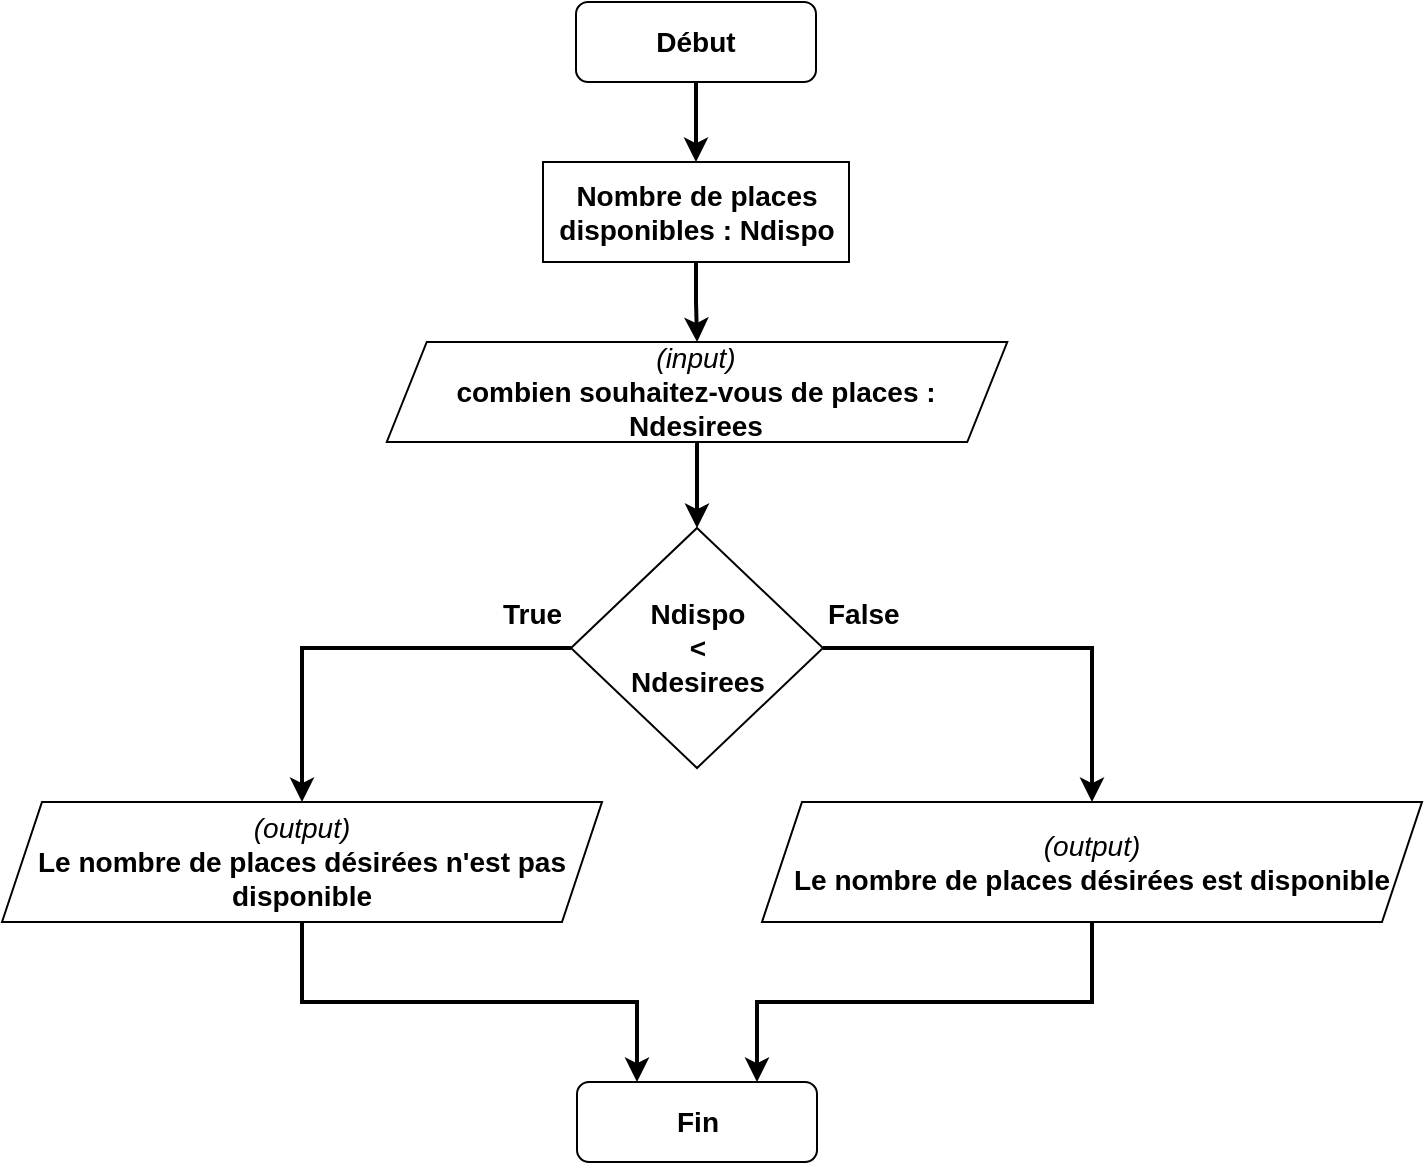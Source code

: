 <mxfile version="20.3.0" type="device"><diagram id="IQywSqLfk_anMpR1n5Oq" name="Page-1"><mxGraphModel dx="1102" dy="685" grid="1" gridSize="10" guides="1" tooltips="1" connect="1" arrows="1" fold="1" page="1" pageScale="1" pageWidth="827" pageHeight="1169" math="0" shadow="0"><root><mxCell id="0"/><mxCell id="1" parent="0"/><mxCell id="5lUSJjJ9V5MdZ7MCH3w7-1" style="edgeStyle=orthogonalEdgeStyle;rounded=0;orthogonalLoop=1;jettySize=auto;html=1;exitX=0;exitY=0.5;exitDx=0;exitDy=0;entryX=0.5;entryY=0;entryDx=0;entryDy=0;strokeWidth=2;fontSize=14;" edge="1" parent="1" source="5lUSJjJ9V5MdZ7MCH3w7-3" target="5lUSJjJ9V5MdZ7MCH3w7-11"><mxGeometry relative="1" as="geometry"/></mxCell><mxCell id="5lUSJjJ9V5MdZ7MCH3w7-18" style="edgeStyle=orthogonalEdgeStyle;rounded=0;orthogonalLoop=1;jettySize=auto;html=1;exitX=1;exitY=0.5;exitDx=0;exitDy=0;strokeWidth=2;fontSize=14;" edge="1" parent="1" source="5lUSJjJ9V5MdZ7MCH3w7-3" target="5lUSJjJ9V5MdZ7MCH3w7-13"><mxGeometry relative="1" as="geometry"/></mxCell><mxCell id="5lUSJjJ9V5MdZ7MCH3w7-3" value="&lt;b&gt;&lt;font style=&quot;font-size: 14px;&quot;&gt;Ndispo &lt;br&gt;&amp;lt; &lt;br&gt;Ndesirees&lt;/font&gt;&lt;/b&gt;" style="rhombus;whiteSpace=wrap;html=1;" vertex="1" parent="1"><mxGeometry x="374.5" y="283" width="126" height="120" as="geometry"/></mxCell><mxCell id="5lUSJjJ9V5MdZ7MCH3w7-4" value="True" style="text;strokeColor=none;fillColor=none;align=left;verticalAlign=middle;spacingLeft=4;spacingRight=4;overflow=hidden;points=[[0,0.5],[1,0.5]];portConstraint=eastwest;rotatable=0;fontSize=14;fontStyle=1" vertex="1" parent="1"><mxGeometry x="334.5" y="310" width="40" height="30" as="geometry"/></mxCell><mxCell id="5lUSJjJ9V5MdZ7MCH3w7-5" value="False" style="text;strokeColor=none;fillColor=none;align=left;verticalAlign=middle;spacingLeft=4;spacingRight=4;overflow=hidden;points=[[0,0.5],[1,0.5]];portConstraint=eastwest;rotatable=0;fontSize=14;fontStyle=1" vertex="1" parent="1"><mxGeometry x="497" y="310" width="50" height="30" as="geometry"/></mxCell><mxCell id="5lUSJjJ9V5MdZ7MCH3w7-16" style="edgeStyle=orthogonalEdgeStyle;rounded=0;orthogonalLoop=1;jettySize=auto;html=1;exitX=0.5;exitY=1;exitDx=0;exitDy=0;entryX=0.5;entryY=0;entryDx=0;entryDy=0;fontSize=14;strokeWidth=2;" edge="1" parent="1" source="5lUSJjJ9V5MdZ7MCH3w7-7" target="5lUSJjJ9V5MdZ7MCH3w7-15"><mxGeometry relative="1" as="geometry"/></mxCell><mxCell id="5lUSJjJ9V5MdZ7MCH3w7-7" value="&lt;font style=&quot;font-size: 14px;&quot;&gt;&lt;b&gt;Début&lt;/b&gt;&lt;/font&gt;" style="rounded=1;whiteSpace=wrap;html=1;" vertex="1" parent="1"><mxGeometry x="377" y="20" width="120" height="40" as="geometry"/></mxCell><mxCell id="5lUSJjJ9V5MdZ7MCH3w7-8" style="edgeStyle=orthogonalEdgeStyle;rounded=0;orthogonalLoop=1;jettySize=auto;html=1;exitX=0.5;exitY=1;exitDx=0;exitDy=0;strokeWidth=2;fontSize=14;" edge="1" parent="1" source="5lUSJjJ9V5MdZ7MCH3w7-9" target="5lUSJjJ9V5MdZ7MCH3w7-3"><mxGeometry relative="1" as="geometry"/></mxCell><mxCell id="5lUSJjJ9V5MdZ7MCH3w7-9" value="&lt;i&gt;(input)&lt;br&gt;&lt;/i&gt;&lt;b&gt;combien souhaitez-vous de places : Ndesirees&lt;/b&gt;" style="shape=parallelogram;perimeter=parallelogramPerimeter;whiteSpace=wrap;html=1;fixedSize=1;fontSize=14;" vertex="1" parent="1"><mxGeometry x="282.38" y="190" width="310.25" height="50" as="geometry"/></mxCell><mxCell id="5lUSJjJ9V5MdZ7MCH3w7-10" style="edgeStyle=orthogonalEdgeStyle;rounded=0;orthogonalLoop=1;jettySize=auto;html=1;exitX=0.5;exitY=1;exitDx=0;exitDy=0;entryX=0.25;entryY=0;entryDx=0;entryDy=0;strokeWidth=2;fontSize=14;" edge="1" parent="1" source="5lUSJjJ9V5MdZ7MCH3w7-11" target="5lUSJjJ9V5MdZ7MCH3w7-14"><mxGeometry relative="1" as="geometry"/></mxCell><mxCell id="5lUSJjJ9V5MdZ7MCH3w7-11" value="&lt;i&gt;(output)&lt;/i&gt;&lt;br&gt;&lt;b&gt;Le nombre de places désirées n'est pas disponible&lt;/b&gt;" style="shape=parallelogram;perimeter=parallelogramPerimeter;whiteSpace=wrap;html=1;fixedSize=1;fontSize=14;" vertex="1" parent="1"><mxGeometry x="90" y="420" width="300" height="60" as="geometry"/></mxCell><mxCell id="5lUSJjJ9V5MdZ7MCH3w7-12" style="edgeStyle=orthogonalEdgeStyle;rounded=0;orthogonalLoop=1;jettySize=auto;html=1;entryX=0.75;entryY=0;entryDx=0;entryDy=0;strokeWidth=2;" edge="1" parent="1" source="5lUSJjJ9V5MdZ7MCH3w7-13" target="5lUSJjJ9V5MdZ7MCH3w7-14"><mxGeometry relative="1" as="geometry"/></mxCell><mxCell id="5lUSJjJ9V5MdZ7MCH3w7-13" value="&lt;i&gt;(output)&lt;/i&gt;&lt;br&gt;&lt;b&gt;Le nombre de places désirées est disponible&lt;/b&gt;" style="shape=parallelogram;perimeter=parallelogramPerimeter;whiteSpace=wrap;html=1;fixedSize=1;fontSize=14;" vertex="1" parent="1"><mxGeometry x="470" y="420" width="330" height="60" as="geometry"/></mxCell><mxCell id="5lUSJjJ9V5MdZ7MCH3w7-14" value="&lt;font style=&quot;font-size: 14px;&quot;&gt;&lt;b&gt;Fin&lt;/b&gt;&lt;/font&gt;" style="rounded=1;whiteSpace=wrap;html=1;" vertex="1" parent="1"><mxGeometry x="377.5" y="560" width="120" height="40" as="geometry"/></mxCell><mxCell id="5lUSJjJ9V5MdZ7MCH3w7-17" style="edgeStyle=orthogonalEdgeStyle;rounded=0;orthogonalLoop=1;jettySize=auto;html=1;exitX=0.5;exitY=1;exitDx=0;exitDy=0;strokeWidth=2;fontSize=14;" edge="1" parent="1" source="5lUSJjJ9V5MdZ7MCH3w7-15" target="5lUSJjJ9V5MdZ7MCH3w7-9"><mxGeometry relative="1" as="geometry"/></mxCell><mxCell id="5lUSJjJ9V5MdZ7MCH3w7-15" value="&lt;font style=&quot;font-size: 14px;&quot;&gt;&lt;b&gt;Nombre de places disponibles : Ndispo&lt;/b&gt;&lt;/font&gt;" style="rounded=0;whiteSpace=wrap;html=1;" vertex="1" parent="1"><mxGeometry x="360.5" y="100" width="153" height="50" as="geometry"/></mxCell></root></mxGraphModel></diagram></mxfile>